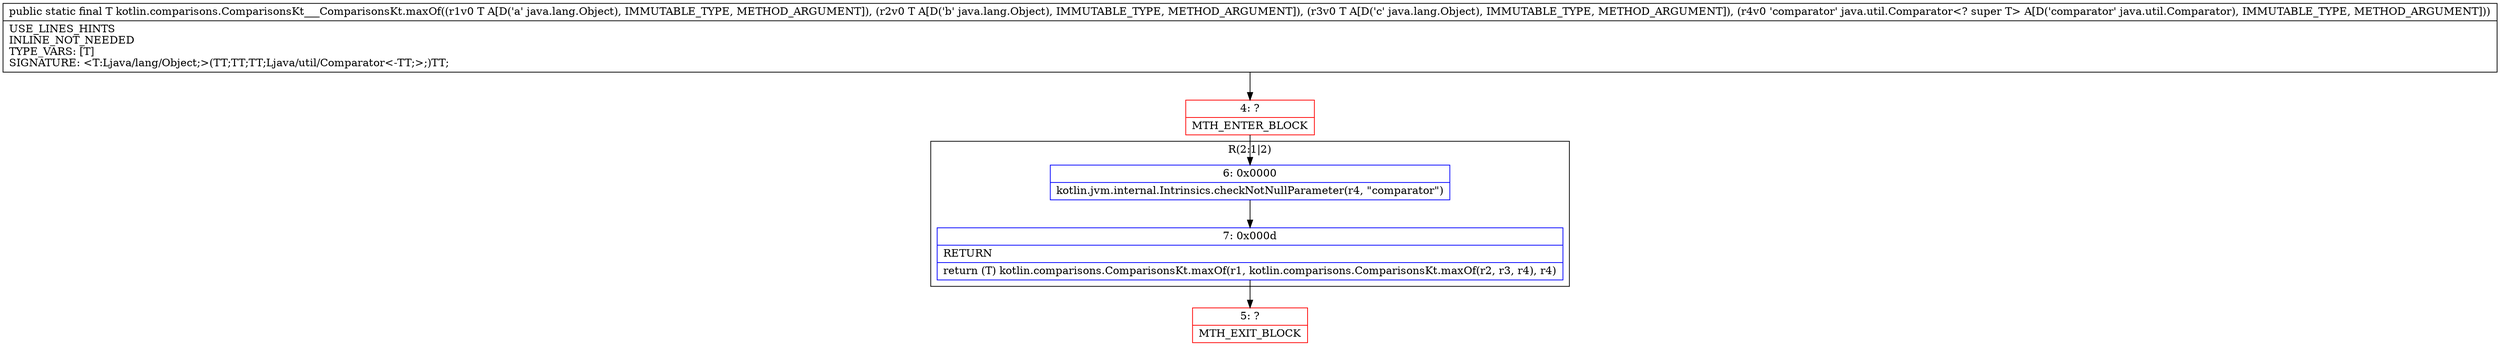 digraph "CFG forkotlin.comparisons.ComparisonsKt___ComparisonsKt.maxOf(Ljava\/lang\/Object;Ljava\/lang\/Object;Ljava\/lang\/Object;Ljava\/util\/Comparator;)Ljava\/lang\/Object;" {
subgraph cluster_Region_1395796789 {
label = "R(2:1|2)";
node [shape=record,color=blue];
Node_6 [shape=record,label="{6\:\ 0x0000|kotlin.jvm.internal.Intrinsics.checkNotNullParameter(r4, \"comparator\")\l}"];
Node_7 [shape=record,label="{7\:\ 0x000d|RETURN\l|return (T) kotlin.comparisons.ComparisonsKt.maxOf(r1, kotlin.comparisons.ComparisonsKt.maxOf(r2, r3, r4), r4)\l}"];
}
Node_4 [shape=record,color=red,label="{4\:\ ?|MTH_ENTER_BLOCK\l}"];
Node_5 [shape=record,color=red,label="{5\:\ ?|MTH_EXIT_BLOCK\l}"];
MethodNode[shape=record,label="{public static final T kotlin.comparisons.ComparisonsKt___ComparisonsKt.maxOf((r1v0 T A[D('a' java.lang.Object), IMMUTABLE_TYPE, METHOD_ARGUMENT]), (r2v0 T A[D('b' java.lang.Object), IMMUTABLE_TYPE, METHOD_ARGUMENT]), (r3v0 T A[D('c' java.lang.Object), IMMUTABLE_TYPE, METHOD_ARGUMENT]), (r4v0 'comparator' java.util.Comparator\<? super T\> A[D('comparator' java.util.Comparator), IMMUTABLE_TYPE, METHOD_ARGUMENT]))  | USE_LINES_HINTS\lINLINE_NOT_NEEDED\lTYPE_VARS: [T]\lSIGNATURE: \<T:Ljava\/lang\/Object;\>(TT;TT;TT;Ljava\/util\/Comparator\<\-TT;\>;)TT;\l}"];
MethodNode -> Node_4;Node_6 -> Node_7;
Node_7 -> Node_5;
Node_4 -> Node_6;
}

